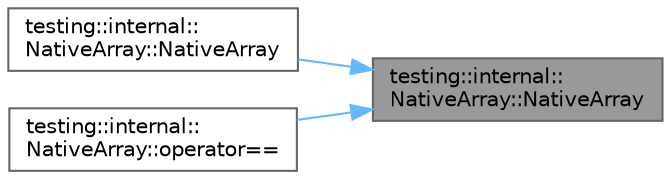 digraph "testing::internal::NativeArray::NativeArray"
{
 // LATEX_PDF_SIZE
  bgcolor="transparent";
  edge [fontname=Helvetica,fontsize=10,labelfontname=Helvetica,labelfontsize=10];
  node [fontname=Helvetica,fontsize=10,shape=box,height=0.2,width=0.4];
  rankdir="RL";
  Node1 [id="Node000001",label="testing::internal::\lNativeArray::NativeArray",height=0.2,width=0.4,color="gray40", fillcolor="grey60", style="filled", fontcolor="black",tooltip=" "];
  Node1 -> Node2 [id="edge1_Node000001_Node000002",dir="back",color="steelblue1",style="solid",tooltip=" "];
  Node2 [id="Node000002",label="testing::internal::\lNativeArray::NativeArray",height=0.2,width=0.4,color="grey40", fillcolor="white", style="filled",URL="$classtesting_1_1internal_1_1_native_array.html#abb346ac3040f5da733f594cc2d5958bc",tooltip=" "];
  Node1 -> Node3 [id="edge2_Node000001_Node000003",dir="back",color="steelblue1",style="solid",tooltip=" "];
  Node3 [id="Node000003",label="testing::internal::\lNativeArray::operator==",height=0.2,width=0.4,color="grey40", fillcolor="white", style="filled",URL="$classtesting_1_1internal_1_1_native_array.html#a81b90f5739ed812610e68dc34c9e3850",tooltip=" "];
}
